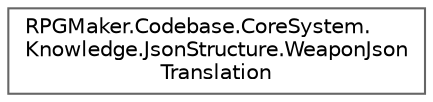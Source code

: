 digraph "クラス階層図"
{
 // LATEX_PDF_SIZE
  bgcolor="transparent";
  edge [fontname=Helvetica,fontsize=10,labelfontname=Helvetica,labelfontsize=10];
  node [fontname=Helvetica,fontsize=10,shape=box,height=0.2,width=0.4];
  rankdir="LR";
  Node0 [id="Node000000",label="RPGMaker.Codebase.CoreSystem.\lKnowledge.JsonStructure.WeaponJson\lTranslation",height=0.2,width=0.4,color="grey40", fillcolor="white", style="filled",URL="$dd/d09/class_r_p_g_maker_1_1_codebase_1_1_core_system_1_1_knowledge_1_1_json_structure_1_1_weapon_json_translation.html",tooltip=" "];
}
